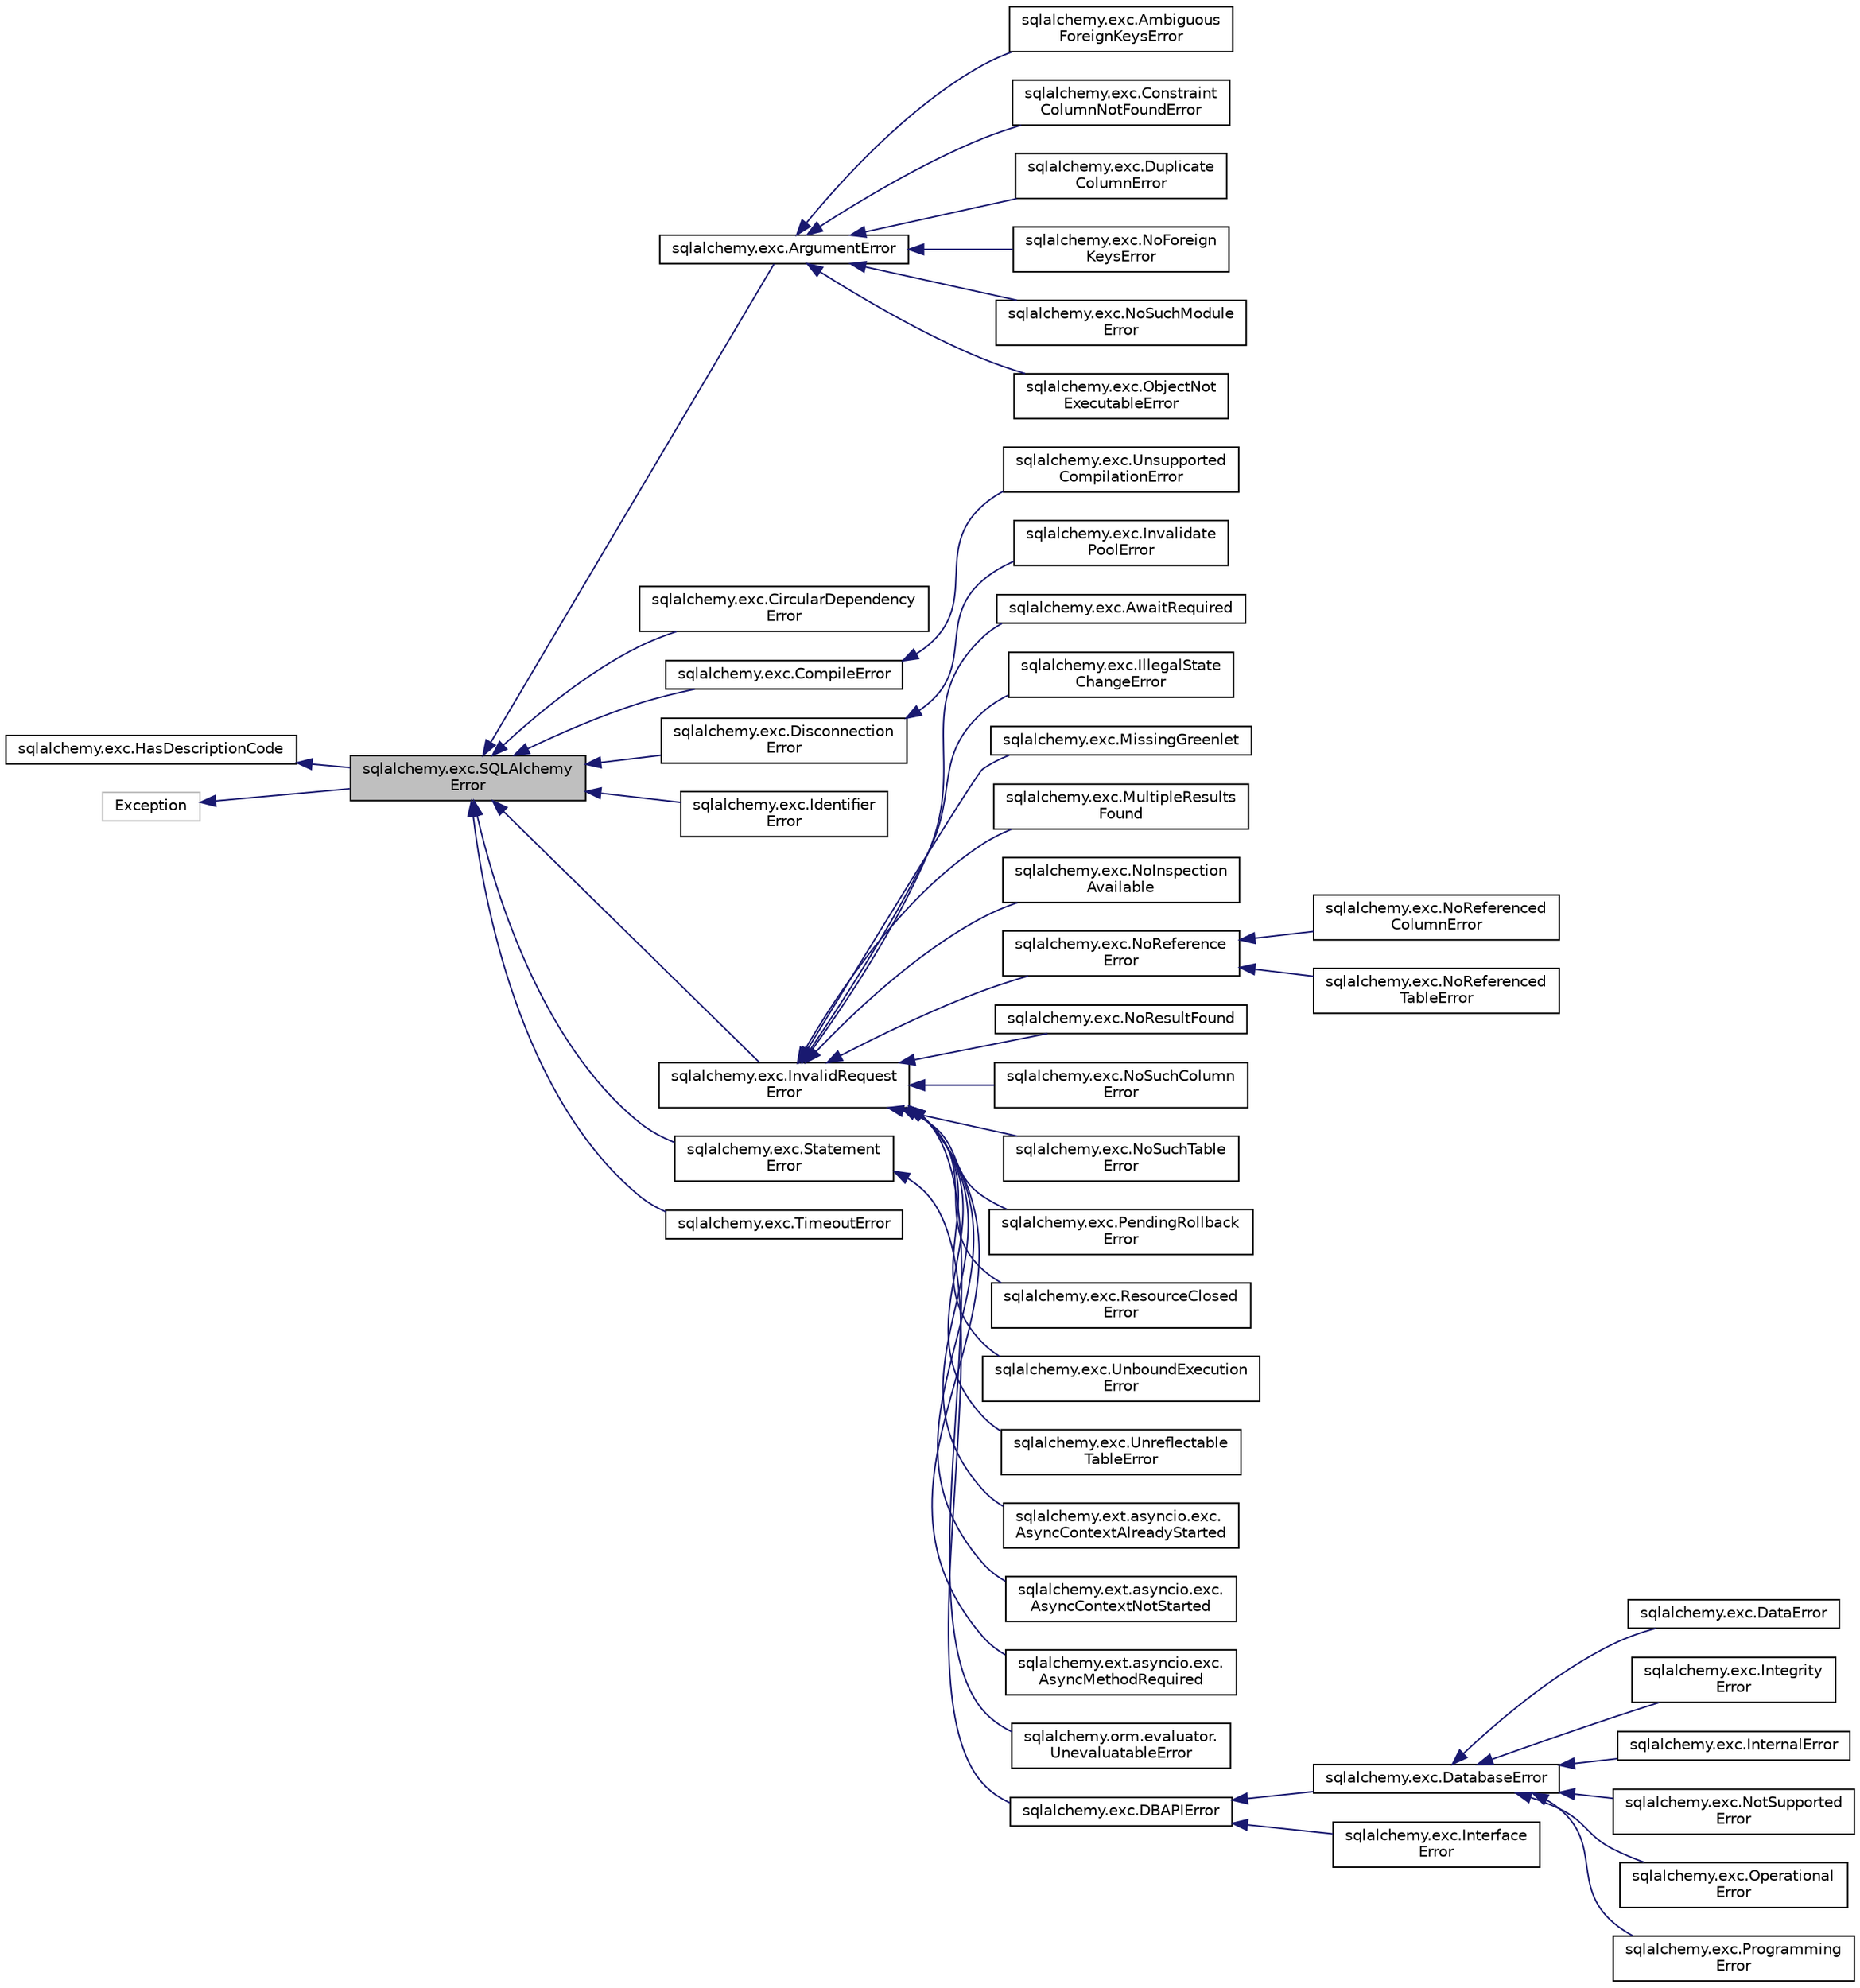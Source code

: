 digraph "sqlalchemy.exc.SQLAlchemyError"
{
 // LATEX_PDF_SIZE
  edge [fontname="Helvetica",fontsize="10",labelfontname="Helvetica",labelfontsize="10"];
  node [fontname="Helvetica",fontsize="10",shape=record];
  rankdir="LR";
  Node1 [label="sqlalchemy.exc.SQLAlchemy\lError",height=0.2,width=0.4,color="black", fillcolor="grey75", style="filled", fontcolor="black",tooltip=" "];
  Node2 -> Node1 [dir="back",color="midnightblue",fontsize="10",style="solid",fontname="Helvetica"];
  Node2 [label="sqlalchemy.exc.HasDescriptionCode",height=0.2,width=0.4,color="black", fillcolor="white", style="filled",URL="$classsqlalchemy_1_1exc_1_1HasDescriptionCode.html",tooltip=" "];
  Node3 -> Node1 [dir="back",color="midnightblue",fontsize="10",style="solid",fontname="Helvetica"];
  Node3 [label="Exception",height=0.2,width=0.4,color="grey75", fillcolor="white", style="filled",tooltip=" "];
  Node1 -> Node4 [dir="back",color="midnightblue",fontsize="10",style="solid",fontname="Helvetica"];
  Node4 [label="sqlalchemy.exc.ArgumentError",height=0.2,width=0.4,color="black", fillcolor="white", style="filled",URL="$classsqlalchemy_1_1exc_1_1ArgumentError.html",tooltip=" "];
  Node4 -> Node5 [dir="back",color="midnightblue",fontsize="10",style="solid",fontname="Helvetica"];
  Node5 [label="sqlalchemy.exc.Ambiguous\lForeignKeysError",height=0.2,width=0.4,color="black", fillcolor="white", style="filled",URL="$classsqlalchemy_1_1exc_1_1AmbiguousForeignKeysError.html",tooltip=" "];
  Node4 -> Node6 [dir="back",color="midnightblue",fontsize="10",style="solid",fontname="Helvetica"];
  Node6 [label="sqlalchemy.exc.Constraint\lColumnNotFoundError",height=0.2,width=0.4,color="black", fillcolor="white", style="filled",URL="$classsqlalchemy_1_1exc_1_1ConstraintColumnNotFoundError.html",tooltip=" "];
  Node4 -> Node7 [dir="back",color="midnightblue",fontsize="10",style="solid",fontname="Helvetica"];
  Node7 [label="sqlalchemy.exc.Duplicate\lColumnError",height=0.2,width=0.4,color="black", fillcolor="white", style="filled",URL="$classsqlalchemy_1_1exc_1_1DuplicateColumnError.html",tooltip=" "];
  Node4 -> Node8 [dir="back",color="midnightblue",fontsize="10",style="solid",fontname="Helvetica"];
  Node8 [label="sqlalchemy.exc.NoForeign\lKeysError",height=0.2,width=0.4,color="black", fillcolor="white", style="filled",URL="$classsqlalchemy_1_1exc_1_1NoForeignKeysError.html",tooltip=" "];
  Node4 -> Node9 [dir="back",color="midnightblue",fontsize="10",style="solid",fontname="Helvetica"];
  Node9 [label="sqlalchemy.exc.NoSuchModule\lError",height=0.2,width=0.4,color="black", fillcolor="white", style="filled",URL="$classsqlalchemy_1_1exc_1_1NoSuchModuleError.html",tooltip=" "];
  Node4 -> Node10 [dir="back",color="midnightblue",fontsize="10",style="solid",fontname="Helvetica"];
  Node10 [label="sqlalchemy.exc.ObjectNot\lExecutableError",height=0.2,width=0.4,color="black", fillcolor="white", style="filled",URL="$classsqlalchemy_1_1exc_1_1ObjectNotExecutableError.html",tooltip=" "];
  Node1 -> Node11 [dir="back",color="midnightblue",fontsize="10",style="solid",fontname="Helvetica"];
  Node11 [label="sqlalchemy.exc.CircularDependency\lError",height=0.2,width=0.4,color="black", fillcolor="white", style="filled",URL="$classsqlalchemy_1_1exc_1_1CircularDependencyError.html",tooltip=" "];
  Node1 -> Node12 [dir="back",color="midnightblue",fontsize="10",style="solid",fontname="Helvetica"];
  Node12 [label="sqlalchemy.exc.CompileError",height=0.2,width=0.4,color="black", fillcolor="white", style="filled",URL="$classsqlalchemy_1_1exc_1_1CompileError.html",tooltip=" "];
  Node12 -> Node13 [dir="back",color="midnightblue",fontsize="10",style="solid",fontname="Helvetica"];
  Node13 [label="sqlalchemy.exc.Unsupported\lCompilationError",height=0.2,width=0.4,color="black", fillcolor="white", style="filled",URL="$classsqlalchemy_1_1exc_1_1UnsupportedCompilationError.html",tooltip=" "];
  Node1 -> Node14 [dir="back",color="midnightblue",fontsize="10",style="solid",fontname="Helvetica"];
  Node14 [label="sqlalchemy.exc.Disconnection\lError",height=0.2,width=0.4,color="black", fillcolor="white", style="filled",URL="$classsqlalchemy_1_1exc_1_1DisconnectionError.html",tooltip=" "];
  Node14 -> Node15 [dir="back",color="midnightblue",fontsize="10",style="solid",fontname="Helvetica"];
  Node15 [label="sqlalchemy.exc.Invalidate\lPoolError",height=0.2,width=0.4,color="black", fillcolor="white", style="filled",URL="$classsqlalchemy_1_1exc_1_1InvalidatePoolError.html",tooltip=" "];
  Node1 -> Node16 [dir="back",color="midnightblue",fontsize="10",style="solid",fontname="Helvetica"];
  Node16 [label="sqlalchemy.exc.Identifier\lError",height=0.2,width=0.4,color="black", fillcolor="white", style="filled",URL="$classsqlalchemy_1_1exc_1_1IdentifierError.html",tooltip=" "];
  Node1 -> Node17 [dir="back",color="midnightblue",fontsize="10",style="solid",fontname="Helvetica"];
  Node17 [label="sqlalchemy.exc.InvalidRequest\lError",height=0.2,width=0.4,color="black", fillcolor="white", style="filled",URL="$classsqlalchemy_1_1exc_1_1InvalidRequestError.html",tooltip=" "];
  Node17 -> Node18 [dir="back",color="midnightblue",fontsize="10",style="solid",fontname="Helvetica"];
  Node18 [label="sqlalchemy.exc.AwaitRequired",height=0.2,width=0.4,color="black", fillcolor="white", style="filled",URL="$classsqlalchemy_1_1exc_1_1AwaitRequired.html",tooltip=" "];
  Node17 -> Node19 [dir="back",color="midnightblue",fontsize="10",style="solid",fontname="Helvetica"];
  Node19 [label="sqlalchemy.exc.IllegalState\lChangeError",height=0.2,width=0.4,color="black", fillcolor="white", style="filled",URL="$classsqlalchemy_1_1exc_1_1IllegalStateChangeError.html",tooltip=" "];
  Node17 -> Node20 [dir="back",color="midnightblue",fontsize="10",style="solid",fontname="Helvetica"];
  Node20 [label="sqlalchemy.exc.MissingGreenlet",height=0.2,width=0.4,color="black", fillcolor="white", style="filled",URL="$classsqlalchemy_1_1exc_1_1MissingGreenlet.html",tooltip=" "];
  Node17 -> Node21 [dir="back",color="midnightblue",fontsize="10",style="solid",fontname="Helvetica"];
  Node21 [label="sqlalchemy.exc.MultipleResults\lFound",height=0.2,width=0.4,color="black", fillcolor="white", style="filled",URL="$classsqlalchemy_1_1exc_1_1MultipleResultsFound.html",tooltip=" "];
  Node17 -> Node22 [dir="back",color="midnightblue",fontsize="10",style="solid",fontname="Helvetica"];
  Node22 [label="sqlalchemy.exc.NoInspection\lAvailable",height=0.2,width=0.4,color="black", fillcolor="white", style="filled",URL="$classsqlalchemy_1_1exc_1_1NoInspectionAvailable.html",tooltip=" "];
  Node17 -> Node23 [dir="back",color="midnightblue",fontsize="10",style="solid",fontname="Helvetica"];
  Node23 [label="sqlalchemy.exc.NoReference\lError",height=0.2,width=0.4,color="black", fillcolor="white", style="filled",URL="$classsqlalchemy_1_1exc_1_1NoReferenceError.html",tooltip=" "];
  Node23 -> Node24 [dir="back",color="midnightblue",fontsize="10",style="solid",fontname="Helvetica"];
  Node24 [label="sqlalchemy.exc.NoReferenced\lColumnError",height=0.2,width=0.4,color="black", fillcolor="white", style="filled",URL="$classsqlalchemy_1_1exc_1_1NoReferencedColumnError.html",tooltip=" "];
  Node23 -> Node25 [dir="back",color="midnightblue",fontsize="10",style="solid",fontname="Helvetica"];
  Node25 [label="sqlalchemy.exc.NoReferenced\lTableError",height=0.2,width=0.4,color="black", fillcolor="white", style="filled",URL="$classsqlalchemy_1_1exc_1_1NoReferencedTableError.html",tooltip=" "];
  Node17 -> Node26 [dir="back",color="midnightblue",fontsize="10",style="solid",fontname="Helvetica"];
  Node26 [label="sqlalchemy.exc.NoResultFound",height=0.2,width=0.4,color="black", fillcolor="white", style="filled",URL="$classsqlalchemy_1_1exc_1_1NoResultFound.html",tooltip=" "];
  Node17 -> Node27 [dir="back",color="midnightblue",fontsize="10",style="solid",fontname="Helvetica"];
  Node27 [label="sqlalchemy.exc.NoSuchColumn\lError",height=0.2,width=0.4,color="black", fillcolor="white", style="filled",URL="$classsqlalchemy_1_1exc_1_1NoSuchColumnError.html",tooltip=" "];
  Node17 -> Node28 [dir="back",color="midnightblue",fontsize="10",style="solid",fontname="Helvetica"];
  Node28 [label="sqlalchemy.exc.NoSuchTable\lError",height=0.2,width=0.4,color="black", fillcolor="white", style="filled",URL="$classsqlalchemy_1_1exc_1_1NoSuchTableError.html",tooltip=" "];
  Node17 -> Node29 [dir="back",color="midnightblue",fontsize="10",style="solid",fontname="Helvetica"];
  Node29 [label="sqlalchemy.exc.PendingRollback\lError",height=0.2,width=0.4,color="black", fillcolor="white", style="filled",URL="$classsqlalchemy_1_1exc_1_1PendingRollbackError.html",tooltip=" "];
  Node17 -> Node30 [dir="back",color="midnightblue",fontsize="10",style="solid",fontname="Helvetica"];
  Node30 [label="sqlalchemy.exc.ResourceClosed\lError",height=0.2,width=0.4,color="black", fillcolor="white", style="filled",URL="$classsqlalchemy_1_1exc_1_1ResourceClosedError.html",tooltip=" "];
  Node17 -> Node31 [dir="back",color="midnightblue",fontsize="10",style="solid",fontname="Helvetica"];
  Node31 [label="sqlalchemy.exc.UnboundExecution\lError",height=0.2,width=0.4,color="black", fillcolor="white", style="filled",URL="$classsqlalchemy_1_1exc_1_1UnboundExecutionError.html",tooltip=" "];
  Node17 -> Node32 [dir="back",color="midnightblue",fontsize="10",style="solid",fontname="Helvetica"];
  Node32 [label="sqlalchemy.exc.Unreflectable\lTableError",height=0.2,width=0.4,color="black", fillcolor="white", style="filled",URL="$classsqlalchemy_1_1exc_1_1UnreflectableTableError.html",tooltip=" "];
  Node17 -> Node33 [dir="back",color="midnightblue",fontsize="10",style="solid",fontname="Helvetica"];
  Node33 [label="sqlalchemy.ext.asyncio.exc.\lAsyncContextAlreadyStarted",height=0.2,width=0.4,color="black", fillcolor="white", style="filled",URL="$classsqlalchemy_1_1ext_1_1asyncio_1_1exc_1_1AsyncContextAlreadyStarted.html",tooltip=" "];
  Node17 -> Node34 [dir="back",color="midnightblue",fontsize="10",style="solid",fontname="Helvetica"];
  Node34 [label="sqlalchemy.ext.asyncio.exc.\lAsyncContextNotStarted",height=0.2,width=0.4,color="black", fillcolor="white", style="filled",URL="$classsqlalchemy_1_1ext_1_1asyncio_1_1exc_1_1AsyncContextNotStarted.html",tooltip=" "];
  Node17 -> Node35 [dir="back",color="midnightblue",fontsize="10",style="solid",fontname="Helvetica"];
  Node35 [label="sqlalchemy.ext.asyncio.exc.\lAsyncMethodRequired",height=0.2,width=0.4,color="black", fillcolor="white", style="filled",URL="$classsqlalchemy_1_1ext_1_1asyncio_1_1exc_1_1AsyncMethodRequired.html",tooltip=" "];
  Node17 -> Node36 [dir="back",color="midnightblue",fontsize="10",style="solid",fontname="Helvetica"];
  Node36 [label="sqlalchemy.orm.evaluator.\lUnevaluatableError",height=0.2,width=0.4,color="black", fillcolor="white", style="filled",URL="$classsqlalchemy_1_1orm_1_1evaluator_1_1UnevaluatableError.html",tooltip=" "];
  Node1 -> Node37 [dir="back",color="midnightblue",fontsize="10",style="solid",fontname="Helvetica"];
  Node37 [label="sqlalchemy.exc.Statement\lError",height=0.2,width=0.4,color="black", fillcolor="white", style="filled",URL="$classsqlalchemy_1_1exc_1_1StatementError.html",tooltip=" "];
  Node37 -> Node38 [dir="back",color="midnightblue",fontsize="10",style="solid",fontname="Helvetica"];
  Node38 [label="sqlalchemy.exc.DBAPIError",height=0.2,width=0.4,color="black", fillcolor="white", style="filled",URL="$classsqlalchemy_1_1exc_1_1DBAPIError.html",tooltip=" "];
  Node38 -> Node39 [dir="back",color="midnightblue",fontsize="10",style="solid",fontname="Helvetica"];
  Node39 [label="sqlalchemy.exc.DatabaseError",height=0.2,width=0.4,color="black", fillcolor="white", style="filled",URL="$classsqlalchemy_1_1exc_1_1DatabaseError.html",tooltip=" "];
  Node39 -> Node40 [dir="back",color="midnightblue",fontsize="10",style="solid",fontname="Helvetica"];
  Node40 [label="sqlalchemy.exc.DataError",height=0.2,width=0.4,color="black", fillcolor="white", style="filled",URL="$classsqlalchemy_1_1exc_1_1DataError.html",tooltip=" "];
  Node39 -> Node41 [dir="back",color="midnightblue",fontsize="10",style="solid",fontname="Helvetica"];
  Node41 [label="sqlalchemy.exc.Integrity\lError",height=0.2,width=0.4,color="black", fillcolor="white", style="filled",URL="$classsqlalchemy_1_1exc_1_1IntegrityError.html",tooltip=" "];
  Node39 -> Node42 [dir="back",color="midnightblue",fontsize="10",style="solid",fontname="Helvetica"];
  Node42 [label="sqlalchemy.exc.InternalError",height=0.2,width=0.4,color="black", fillcolor="white", style="filled",URL="$classsqlalchemy_1_1exc_1_1InternalError.html",tooltip=" "];
  Node39 -> Node43 [dir="back",color="midnightblue",fontsize="10",style="solid",fontname="Helvetica"];
  Node43 [label="sqlalchemy.exc.NotSupported\lError",height=0.2,width=0.4,color="black", fillcolor="white", style="filled",URL="$classsqlalchemy_1_1exc_1_1NotSupportedError.html",tooltip=" "];
  Node39 -> Node44 [dir="back",color="midnightblue",fontsize="10",style="solid",fontname="Helvetica"];
  Node44 [label="sqlalchemy.exc.Operational\lError",height=0.2,width=0.4,color="black", fillcolor="white", style="filled",URL="$classsqlalchemy_1_1exc_1_1OperationalError.html",tooltip=" "];
  Node39 -> Node45 [dir="back",color="midnightblue",fontsize="10",style="solid",fontname="Helvetica"];
  Node45 [label="sqlalchemy.exc.Programming\lError",height=0.2,width=0.4,color="black", fillcolor="white", style="filled",URL="$classsqlalchemy_1_1exc_1_1ProgrammingError.html",tooltip=" "];
  Node38 -> Node46 [dir="back",color="midnightblue",fontsize="10",style="solid",fontname="Helvetica"];
  Node46 [label="sqlalchemy.exc.Interface\lError",height=0.2,width=0.4,color="black", fillcolor="white", style="filled",URL="$classsqlalchemy_1_1exc_1_1InterfaceError.html",tooltip=" "];
  Node1 -> Node47 [dir="back",color="midnightblue",fontsize="10",style="solid",fontname="Helvetica"];
  Node47 [label="sqlalchemy.exc.TimeoutError",height=0.2,width=0.4,color="black", fillcolor="white", style="filled",URL="$classsqlalchemy_1_1exc_1_1TimeoutError.html",tooltip=" "];
}
